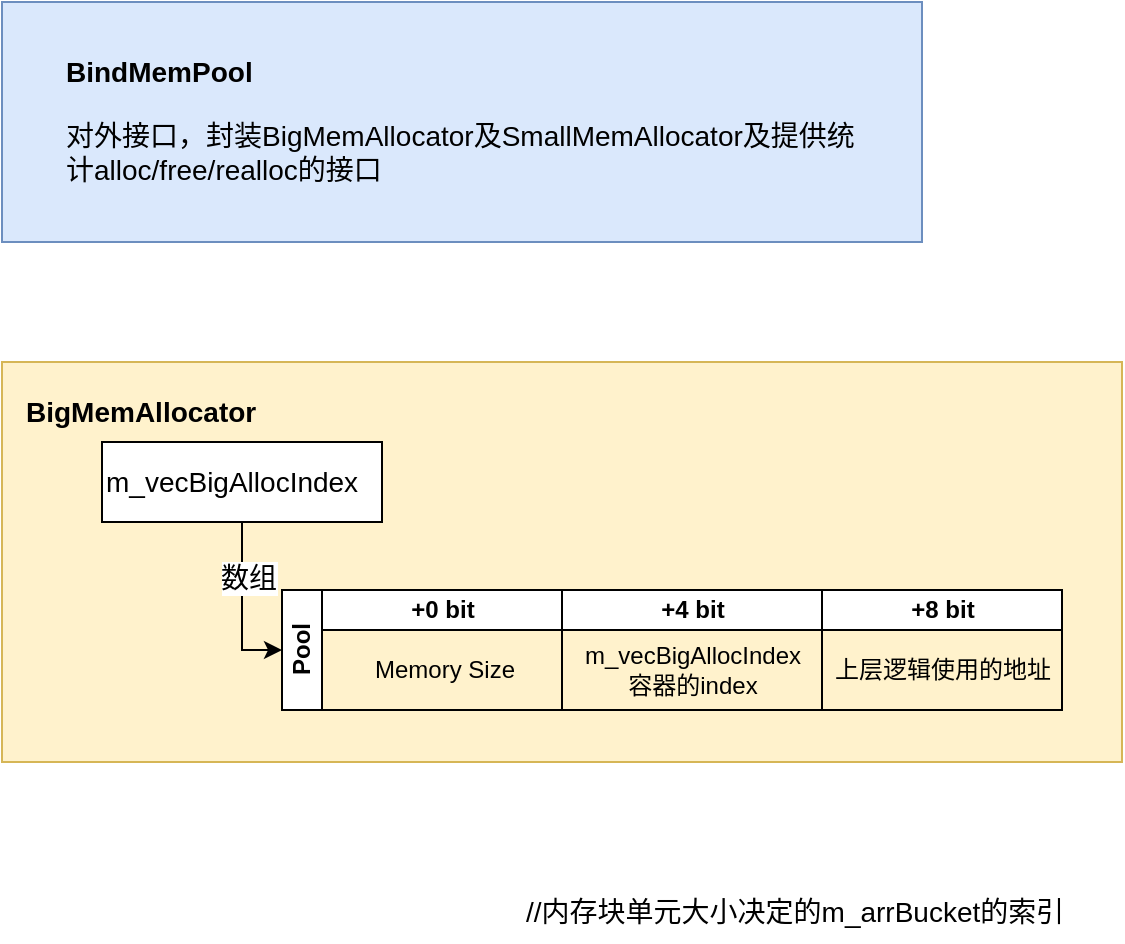 <mxfile version="12.4.2" type="github" pages="1">
  <diagram id="X1JWmDco7V7aQGfYqFeC" name="第 1 页">
    <mxGraphModel dx="1422" dy="762" grid="1" gridSize="10" guides="1" tooltips="1" connect="1" arrows="1" fold="1" page="1" pageScale="1" pageWidth="827" pageHeight="1169" math="0" shadow="0">
      <root>
        <mxCell id="0"/>
        <mxCell id="1" parent="0"/>
        <mxCell id="mT6Vso_sqhVSDmdvRBr--15" value="" style="rounded=0;whiteSpace=wrap;html=1;align=center;fillColor=#fff2cc;strokeColor=#d6b656;" parent="1" vertex="1">
          <mxGeometry x="110" y="240" width="560" height="200" as="geometry"/>
        </mxCell>
        <mxCell id="mT6Vso_sqhVSDmdvRBr--6" value="Pool" style="swimlane;html=1;childLayout=stackLayout;resizeParent=1;resizeParentMax=0;startSize=20;horizontal=0;horizontalStack=1;align=center;fontStyle=1" parent="1" vertex="1">
          <mxGeometry x="250" y="354" width="390" height="60" as="geometry"/>
        </mxCell>
        <mxCell id="mT6Vso_sqhVSDmdvRBr--7" value="+0 bit" style="swimlane;html=1;startSize=20;" parent="mT6Vso_sqhVSDmdvRBr--6" vertex="1">
          <mxGeometry x="20" width="120" height="60" as="geometry"/>
        </mxCell>
        <mxCell id="mT6Vso_sqhVSDmdvRBr--11" value="Memory Size" style="text;html=1;align=center;verticalAlign=middle;resizable=0;points=[];;autosize=1;" parent="mT6Vso_sqhVSDmdvRBr--7" vertex="1">
          <mxGeometry x="16" y="30" width="90" height="20" as="geometry"/>
        </mxCell>
        <mxCell id="mT6Vso_sqhVSDmdvRBr--8" value="+4 bit" style="swimlane;html=1;startSize=20;" parent="mT6Vso_sqhVSDmdvRBr--6" vertex="1">
          <mxGeometry x="140" width="130" height="60" as="geometry"/>
        </mxCell>
        <mxCell id="mT6Vso_sqhVSDmdvRBr--12" value="m_vecBigAllocIndex &lt;br&gt;容器的index" style="text;html=1;align=center;verticalAlign=middle;resizable=0;points=[];;autosize=1;" parent="mT6Vso_sqhVSDmdvRBr--8" vertex="1">
          <mxGeometry y="25" width="130" height="30" as="geometry"/>
        </mxCell>
        <mxCell id="mT6Vso_sqhVSDmdvRBr--9" value="+8 bit" style="swimlane;html=1;startSize=20;" parent="mT6Vso_sqhVSDmdvRBr--6" vertex="1">
          <mxGeometry x="270" width="120" height="60" as="geometry"/>
        </mxCell>
        <mxCell id="mT6Vso_sqhVSDmdvRBr--14" value="上层逻辑使用的地址" style="text;html=1;align=center;verticalAlign=middle;resizable=0;points=[];;autosize=1;" parent="mT6Vso_sqhVSDmdvRBr--9" vertex="1">
          <mxGeometry y="30" width="120" height="20" as="geometry"/>
        </mxCell>
        <mxCell id="mT6Vso_sqhVSDmdvRBr--17" value="BigMemAllocator" style="text;html=1;strokeColor=none;fillColor=none;align=left;verticalAlign=middle;whiteSpace=wrap;rounded=0;fontStyle=1;fontSize=14;" parent="1" vertex="1">
          <mxGeometry x="120" y="250" width="130" height="30" as="geometry"/>
        </mxCell>
        <mxCell id="mT6Vso_sqhVSDmdvRBr--26" value="" style="edgeStyle=orthogonalEdgeStyle;rounded=0;orthogonalLoop=1;jettySize=auto;html=1;fontSize=14;entryX=0;entryY=0.5;entryDx=0;entryDy=0;" parent="1" source="mT6Vso_sqhVSDmdvRBr--18" target="mT6Vso_sqhVSDmdvRBr--6" edge="1">
          <mxGeometry relative="1" as="geometry"/>
        </mxCell>
        <mxCell id="mT6Vso_sqhVSDmdvRBr--27" value="数组" style="text;html=1;align=center;verticalAlign=middle;resizable=0;points=[];;labelBackgroundColor=#ffffff;fontSize=14;" parent="mT6Vso_sqhVSDmdvRBr--26" vertex="1" connectable="0">
          <mxGeometry x="-0.35" y="3" relative="1" as="geometry">
            <mxPoint as="offset"/>
          </mxGeometry>
        </mxCell>
        <mxCell id="mT6Vso_sqhVSDmdvRBr--18" value="m_vecBigAllocIndex" style="rounded=0;whiteSpace=wrap;html=1;fontSize=14;align=left;" parent="1" vertex="1">
          <mxGeometry x="160" y="280" width="140" height="40" as="geometry"/>
        </mxCell>
        <mxCell id="0ZVS2XXFW-gt5it1XFPR-1" value="" style="rounded=0;whiteSpace=wrap;html=1;fontSize=14;align=left;fillColor=#dae8fc;strokeColor=#6c8ebf;" vertex="1" parent="1">
          <mxGeometry x="110" y="60" width="460" height="120" as="geometry"/>
        </mxCell>
        <mxCell id="0ZVS2XXFW-gt5it1XFPR-5" value="&lt;span style=&quot;text-align: center;&quot;&gt;BindMemPool&lt;/span&gt;" style="text;html=1;strokeColor=none;fillColor=none;align=left;verticalAlign=middle;whiteSpace=wrap;rounded=0;fontStyle=1;fontSize=14;" vertex="1" parent="1">
          <mxGeometry x="140" y="80" width="130" height="30" as="geometry"/>
        </mxCell>
        <mxCell id="0ZVS2XXFW-gt5it1XFPR-6" value="对外接口，封装BigMemAllocator及SmallMemAllocator及提供统计alloc/free/realloc的接口" style="text;html=1;strokeColor=none;fillColor=none;align=left;verticalAlign=middle;whiteSpace=wrap;rounded=0;fontSize=14;" vertex="1" parent="1">
          <mxGeometry x="140" y="110" width="400" height="50" as="geometry"/>
        </mxCell>
        <mxCell id="0ZVS2XXFW-gt5it1XFPR-7" value="//内存块单元大小决定的m_arrBucket的索引" style="text;html=1;fontSize=14;" vertex="1" parent="1">
          <mxGeometry x="370" y="500" width="290" height="30" as="geometry"/>
        </mxCell>
      </root>
    </mxGraphModel>
  </diagram>
</mxfile>
